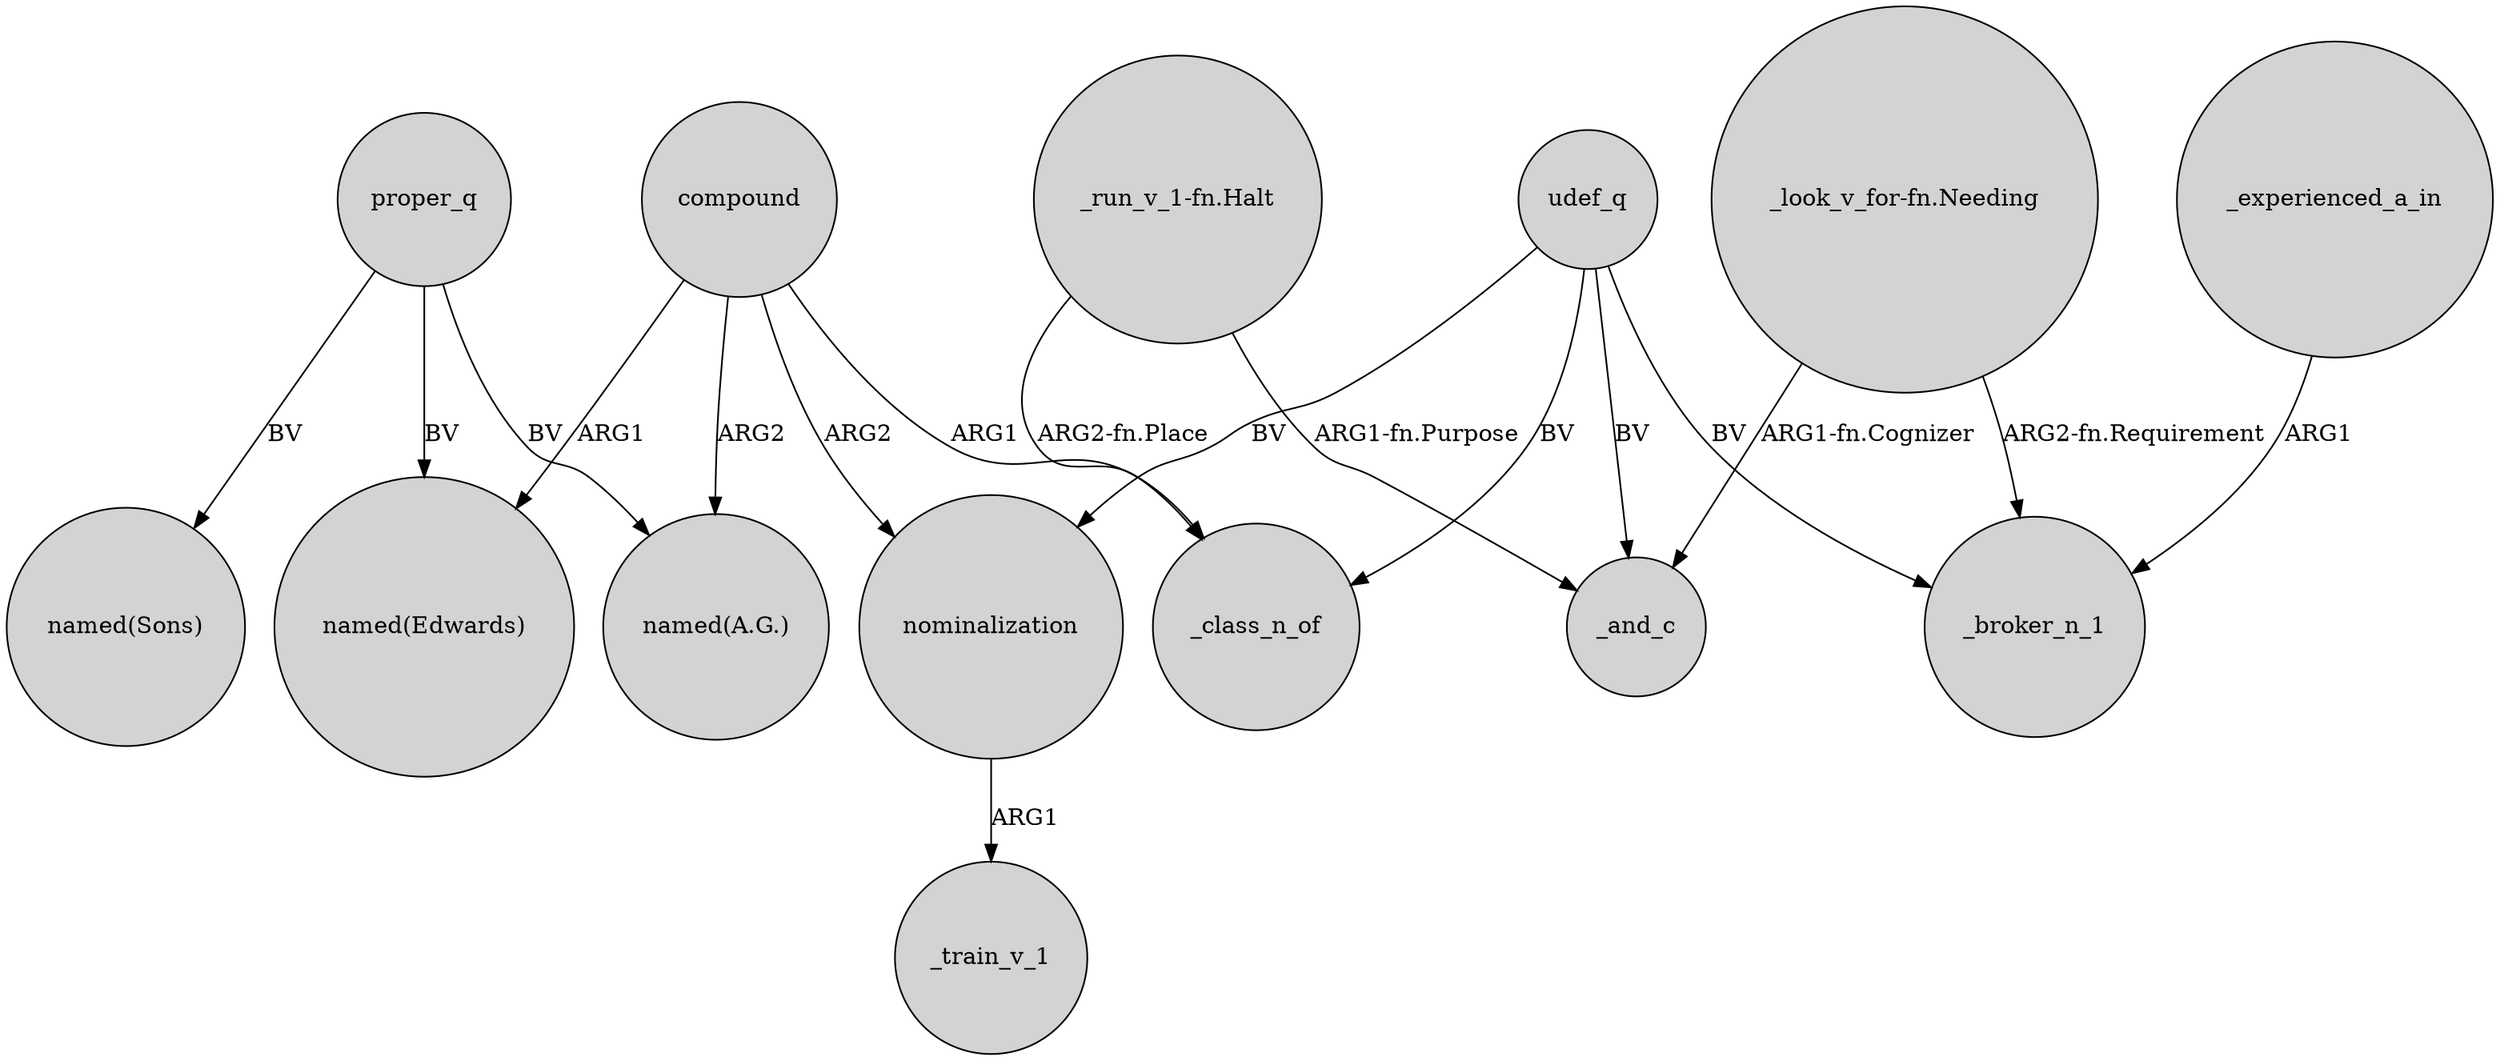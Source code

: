 digraph {
	node [shape=circle style=filled]
	compound -> "named(A.G.)" [label=ARG2]
	"_run_v_1-fn.Halt" -> _and_c [label="ARG1-fn.Purpose"]
	compound -> _class_n_of [label=ARG1]
	udef_q -> _class_n_of [label=BV]
	proper_q -> "named(Sons)" [label=BV]
	"_look_v_for-fn.Needing" -> _broker_n_1 [label="ARG2-fn.Requirement"]
	proper_q -> "named(A.G.)" [label=BV]
	udef_q -> _and_c [label=BV]
	udef_q -> _broker_n_1 [label=BV]
	"_run_v_1-fn.Halt" -> _class_n_of [label="ARG2-fn.Place"]
	compound -> nominalization [label=ARG2]
	compound -> "named(Edwards)" [label=ARG1]
	"_look_v_for-fn.Needing" -> _and_c [label="ARG1-fn.Cognizer"]
	nominalization -> _train_v_1 [label=ARG1]
	proper_q -> "named(Edwards)" [label=BV]
	_experienced_a_in -> _broker_n_1 [label=ARG1]
	udef_q -> nominalization [label=BV]
}
